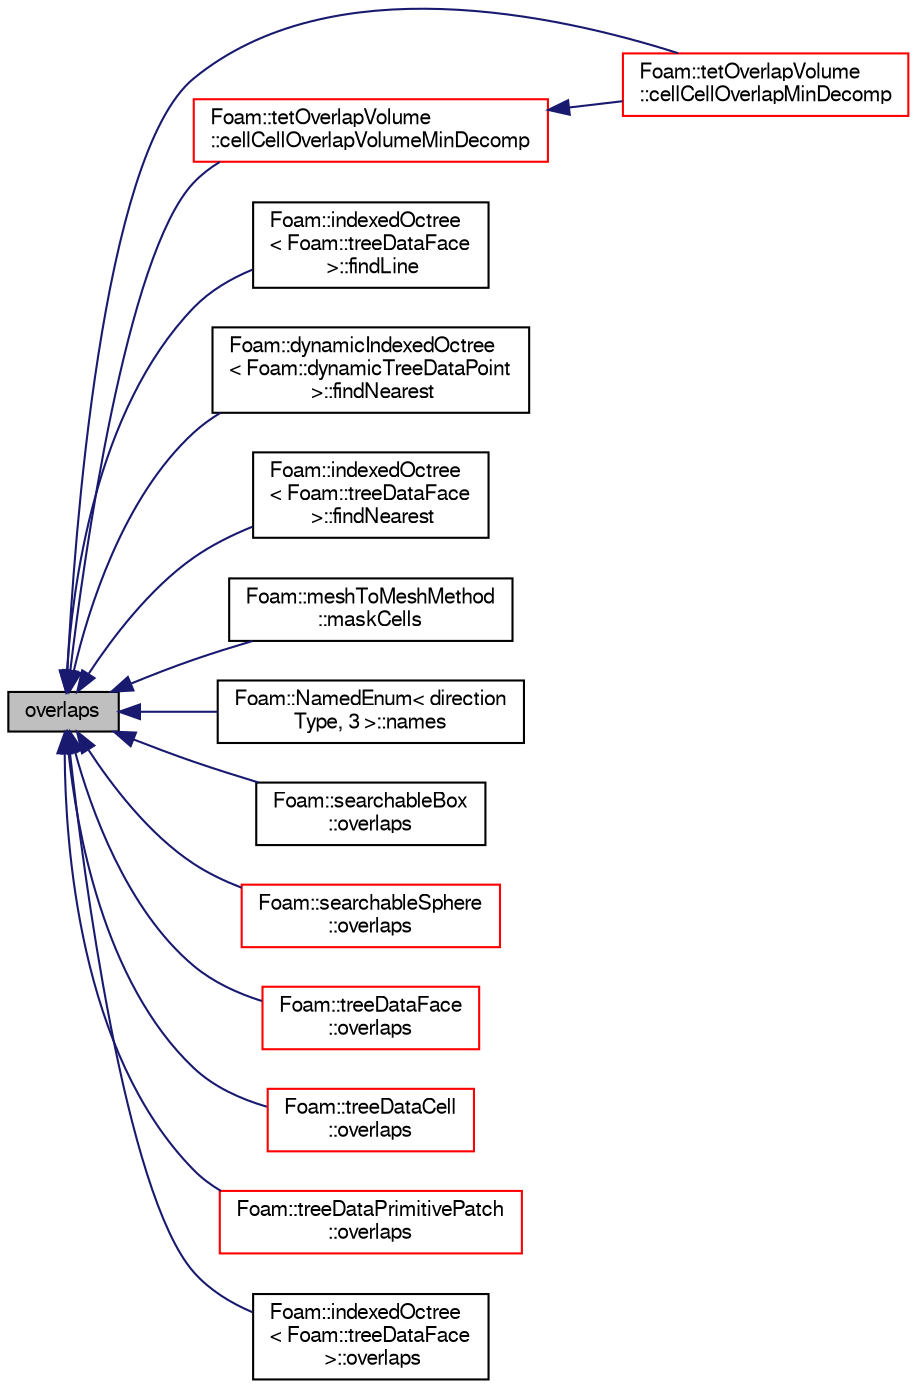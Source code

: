 digraph "overlaps"
{
  bgcolor="transparent";
  edge [fontname="FreeSans",fontsize="10",labelfontname="FreeSans",labelfontsize="10"];
  node [fontname="FreeSans",fontsize="10",shape=record];
  rankdir="LR";
  Node956 [label="overlaps",height=0.2,width=0.4,color="black", fillcolor="grey75", style="filled", fontcolor="black"];
  Node956 -> Node957 [dir="back",color="midnightblue",fontsize="10",style="solid",fontname="FreeSans"];
  Node957 [label="Foam::tetOverlapVolume\l::cellCellOverlapMinDecomp",height=0.2,width=0.4,color="red",URL="$a25482.html#adada80d4c5dabf1bb76d53a6d1c984c3",tooltip="Return true if olverlap volume is greater than threshold. "];
  Node956 -> Node961 [dir="back",color="midnightblue",fontsize="10",style="solid",fontname="FreeSans"];
  Node961 [label="Foam::tetOverlapVolume\l::cellCellOverlapVolumeMinDecomp",height=0.2,width=0.4,color="red",URL="$a25482.html#a24b9e4efb85a09262259b15b153775b6",tooltip="Calculates the overlap volume. "];
  Node961 -> Node957 [dir="back",color="midnightblue",fontsize="10",style="solid",fontname="FreeSans"];
  Node956 -> Node963 [dir="back",color="midnightblue",fontsize="10",style="solid",fontname="FreeSans"];
  Node963 [label="Foam::indexedOctree\l\< Foam::treeDataFace\l \>::findLine",height=0.2,width=0.4,color="black",URL="$a25026.html#af654b41bf89d6e3d50c31030ec6bcb24"];
  Node956 -> Node964 [dir="back",color="midnightblue",fontsize="10",style="solid",fontname="FreeSans"];
  Node964 [label="Foam::dynamicIndexedOctree\l\< Foam::dynamicTreeDataPoint\l \>::findNearest",height=0.2,width=0.4,color="black",URL="$a25610.html#ae090443cbaa3565bc6dc0b28e77793a8",tooltip="Low level: calculate nearest starting from subnode. "];
  Node956 -> Node965 [dir="back",color="midnightblue",fontsize="10",style="solid",fontname="FreeSans"];
  Node965 [label="Foam::indexedOctree\l\< Foam::treeDataFace\l \>::findNearest",height=0.2,width=0.4,color="black",URL="$a25026.html#abd1691a3fc13b01ad68fb3ca35ec22d8",tooltip="Low level: calculate nearest starting from subnode. "];
  Node956 -> Node960 [dir="back",color="midnightblue",fontsize="10",style="solid",fontname="FreeSans"];
  Node960 [label="Foam::meshToMeshMethod\l::maskCells",height=0.2,width=0.4,color="black",URL="$a29250.html#a783c8adc8185cd55aa48b3a028ae67fd",tooltip="Return src cell IDs for the overlap region. "];
  Node956 -> Node966 [dir="back",color="midnightblue",fontsize="10",style="solid",fontname="FreeSans"];
  Node966 [label="Foam::NamedEnum\< direction\lType, 3 \>::names",height=0.2,width=0.4,color="black",URL="$a25998.html#a7350da3a0edd92cd11e6c479c9967dc8"];
  Node956 -> Node967 [dir="back",color="midnightblue",fontsize="10",style="solid",fontname="FreeSans"];
  Node967 [label="Foam::searchableBox\l::overlaps",height=0.2,width=0.4,color="black",URL="$a25210.html#a08f2ea4b6bed9e040b0e13009dfcc7b3",tooltip="Does any part of the surface overlap the supplied bound box? "];
  Node956 -> Node968 [dir="back",color="midnightblue",fontsize="10",style="solid",fontname="FreeSans"];
  Node968 [label="Foam::searchableSphere\l::overlaps",height=0.2,width=0.4,color="red",URL="$a25230.html#a3551e1f2a2837eb8b79493199f8e89f8",tooltip="Does any part of the surface overlap the supplied bound box? "];
  Node956 -> Node970 [dir="back",color="midnightblue",fontsize="10",style="solid",fontname="FreeSans"];
  Node970 [label="Foam::treeDataFace\l::overlaps",height=0.2,width=0.4,color="red",URL="$a25042.html#a1915c0938452ba641c6ccf39df02dfad",tooltip="Does (bb of) shape at index overlap bb. "];
  Node956 -> Node974 [dir="back",color="midnightblue",fontsize="10",style="solid",fontname="FreeSans"];
  Node974 [label="Foam::treeDataCell\l::overlaps",height=0.2,width=0.4,color="red",URL="$a25630.html#a1915c0938452ba641c6ccf39df02dfad",tooltip="Does (bb of) shape at index overlap bb. "];
  Node956 -> Node978 [dir="back",color="midnightblue",fontsize="10",style="solid",fontname="FreeSans"];
  Node978 [label="Foam::treeDataPrimitivePatch\l::overlaps",height=0.2,width=0.4,color="red",URL="$a25066.html#a1915c0938452ba641c6ccf39df02dfad",tooltip="Does shape at index overlap bb. "];
  Node956 -> Node986 [dir="back",color="midnightblue",fontsize="10",style="solid",fontname="FreeSans"];
  Node986 [label="Foam::indexedOctree\l\< Foam::treeDataFace\l \>::overlaps",height=0.2,width=0.4,color="black",URL="$a25026.html#a4ca2bef7dbdb103c2f7f02e34e28b967",tooltip="Helper: does bb intersect a sphere around sample? Or is any. "];
}
